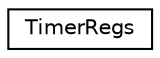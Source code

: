 digraph "Graphical Class Hierarchy"
{
 // LATEX_PDF_SIZE
  edge [fontname="Helvetica",fontsize="10",labelfontname="Helvetica",labelfontsize="10"];
  node [fontname="Helvetica",fontsize="10",shape=record];
  rankdir="LR";
  Node0 [label="TimerRegs",height=0.2,width=0.4,color="black", fillcolor="white", style="filled",URL="$structTimerRegs.html",tooltip=" "];
}
